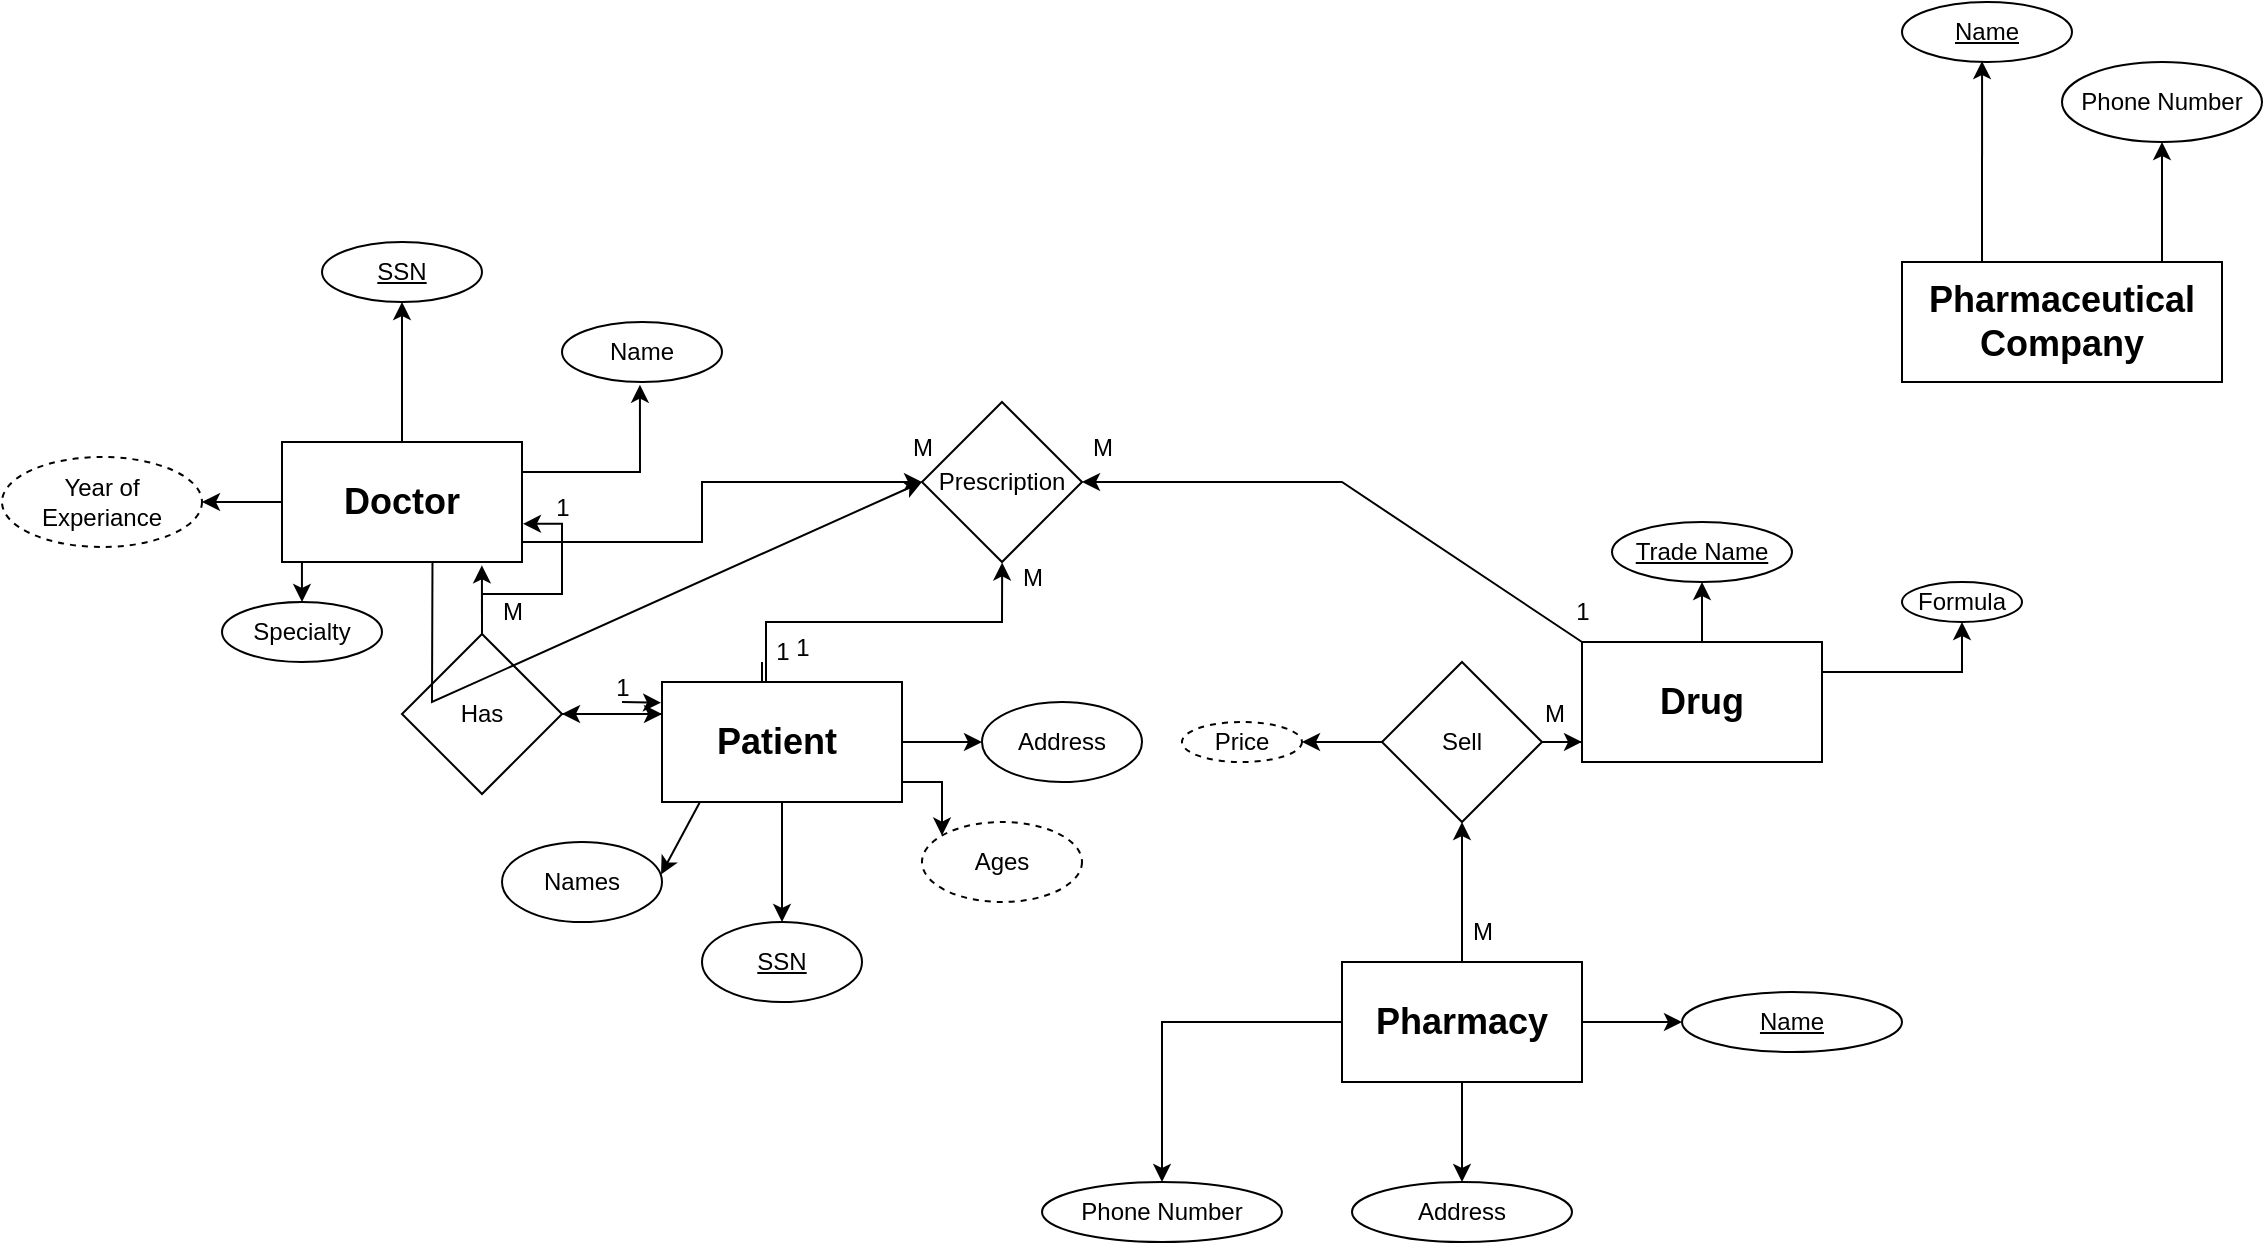 <mxfile version="24.8.6">
  <diagram name="Page-1" id="-Sb2iiyz_SoWNLAZgfZH">
    <mxGraphModel dx="1750" dy="2028" grid="1" gridSize="10" guides="1" tooltips="1" connect="1" arrows="1" fold="1" page="1" pageScale="1" pageWidth="850" pageHeight="1100" math="0" shadow="0">
      <root>
        <mxCell id="0" />
        <mxCell id="1" parent="0" />
        <mxCell id="ds9kkb-RaBtkJ015G7hP-6" value="" style="edgeStyle=orthogonalEdgeStyle;rounded=0;orthogonalLoop=1;jettySize=auto;html=1;" parent="1" source="ds9kkb-RaBtkJ015G7hP-1" target="ds9kkb-RaBtkJ015G7hP-5" edge="1">
          <mxGeometry relative="1" as="geometry" />
        </mxCell>
        <mxCell id="ds9kkb-RaBtkJ015G7hP-13" value="" style="edgeStyle=orthogonalEdgeStyle;rounded=0;orthogonalLoop=1;jettySize=auto;html=1;" parent="1" source="ds9kkb-RaBtkJ015G7hP-1" target="ds9kkb-RaBtkJ015G7hP-12" edge="1">
          <mxGeometry relative="1" as="geometry" />
        </mxCell>
        <mxCell id="ds9kkb-RaBtkJ015G7hP-18" style="edgeStyle=orthogonalEdgeStyle;rounded=0;orthogonalLoop=1;jettySize=auto;html=1;" parent="1" source="ds9kkb-RaBtkJ015G7hP-1" target="ds9kkb-RaBtkJ015G7hP-14" edge="1">
          <mxGeometry relative="1" as="geometry">
            <Array as="points">
              <mxPoint x="500" y="310" />
            </Array>
          </mxGeometry>
        </mxCell>
        <mxCell id="vuLVgjXynZHdN53VXNv--9" value="" style="edgeStyle=orthogonalEdgeStyle;rounded=0;orthogonalLoop=1;jettySize=auto;html=1;" edge="1" parent="1" source="ds9kkb-RaBtkJ015G7hP-1" target="vuLVgjXynZHdN53VXNv--8">
          <mxGeometry relative="1" as="geometry">
            <Array as="points">
              <mxPoint x="410" y="250" />
              <mxPoint x="410" y="250" />
            </Array>
          </mxGeometry>
        </mxCell>
        <mxCell id="ds9kkb-RaBtkJ015G7hP-1" value="&lt;h2&gt;Patient&amp;nbsp;&lt;/h2&gt;" style="rounded=0;whiteSpace=wrap;html=1;" parent="1" vertex="1">
          <mxGeometry x="360" y="260" width="120" height="60" as="geometry" />
        </mxCell>
        <mxCell id="ds9kkb-RaBtkJ015G7hP-5" value="SSN" style="ellipse;whiteSpace=wrap;html=1;fontStyle=4" parent="1" vertex="1">
          <mxGeometry x="380" y="380" width="80" height="40" as="geometry" />
        </mxCell>
        <mxCell id="ds9kkb-RaBtkJ015G7hP-7" value="Names" style="ellipse;whiteSpace=wrap;html=1;" parent="1" vertex="1">
          <mxGeometry x="280" y="340" width="80" height="40" as="geometry" />
        </mxCell>
        <mxCell id="ds9kkb-RaBtkJ015G7hP-12" value="Address" style="ellipse;whiteSpace=wrap;html=1;" parent="1" vertex="1">
          <mxGeometry x="520" y="270" width="80" height="40" as="geometry" />
        </mxCell>
        <mxCell id="ds9kkb-RaBtkJ015G7hP-14" value="Ages" style="ellipse;whiteSpace=wrap;html=1;dashed=1;" parent="1" vertex="1">
          <mxGeometry x="490" y="330" width="80" height="40" as="geometry" />
        </mxCell>
        <mxCell id="ds9kkb-RaBtkJ015G7hP-22" value="" style="edgeStyle=orthogonalEdgeStyle;rounded=0;orthogonalLoop=1;jettySize=auto;html=1;" parent="1" source="ds9kkb-RaBtkJ015G7hP-20" target="ds9kkb-RaBtkJ015G7hP-21" edge="1">
          <mxGeometry relative="1" as="geometry" />
        </mxCell>
        <mxCell id="ds9kkb-RaBtkJ015G7hP-31" value="" style="edgeStyle=orthogonalEdgeStyle;rounded=0;orthogonalLoop=1;jettySize=auto;html=1;" parent="1" source="ds9kkb-RaBtkJ015G7hP-20" target="ds9kkb-RaBtkJ015G7hP-30" edge="1">
          <mxGeometry relative="1" as="geometry" />
        </mxCell>
        <mxCell id="ds9kkb-RaBtkJ015G7hP-20" value="&lt;h2&gt;Doctor&lt;/h2&gt;" style="rounded=0;whiteSpace=wrap;html=1;" parent="1" vertex="1">
          <mxGeometry x="170" y="140" width="120" height="60" as="geometry" />
        </mxCell>
        <mxCell id="ds9kkb-RaBtkJ015G7hP-21" value="&lt;u&gt;SSN&lt;/u&gt;" style="ellipse;whiteSpace=wrap;html=1;rounded=0;" parent="1" vertex="1">
          <mxGeometry x="190" y="40" width="80" height="30" as="geometry" />
        </mxCell>
        <mxCell id="ds9kkb-RaBtkJ015G7hP-23" value="Name" style="ellipse;whiteSpace=wrap;html=1;rounded=0;fontStyle=0" parent="1" vertex="1">
          <mxGeometry x="310" y="80" width="80" height="30" as="geometry" />
        </mxCell>
        <mxCell id="ds9kkb-RaBtkJ015G7hP-27" style="edgeStyle=orthogonalEdgeStyle;rounded=0;orthogonalLoop=1;jettySize=auto;html=1;exitX=1;exitY=0.25;exitDx=0;exitDy=0;entryX=0.487;entryY=1.045;entryDx=0;entryDy=0;entryPerimeter=0;" parent="1" source="ds9kkb-RaBtkJ015G7hP-20" target="ds9kkb-RaBtkJ015G7hP-23" edge="1">
          <mxGeometry relative="1" as="geometry" />
        </mxCell>
        <mxCell id="ds9kkb-RaBtkJ015G7hP-28" value="Specialty" style="ellipse;whiteSpace=wrap;html=1;rounded=0;fontStyle=0" parent="1" vertex="1">
          <mxGeometry x="140" y="220" width="80" height="30" as="geometry" />
        </mxCell>
        <mxCell id="ds9kkb-RaBtkJ015G7hP-30" value="Year of Experiance" style="ellipse;whiteSpace=wrap;html=1;rounded=0;fontStyle=0;dashed=1;" parent="1" vertex="1">
          <mxGeometry x="30" y="147.5" width="100" height="45" as="geometry" />
        </mxCell>
        <mxCell id="vuLVgjXynZHdN53VXNv--39" value="" style="edgeStyle=orthogonalEdgeStyle;rounded=0;orthogonalLoop=1;jettySize=auto;html=1;" edge="1" parent="1" source="ds9kkb-RaBtkJ015G7hP-32" target="ds9kkb-RaBtkJ015G7hP-36">
          <mxGeometry relative="1" as="geometry">
            <Array as="points">
              <mxPoint x="1110" y="30" />
              <mxPoint x="1110" y="30" />
            </Array>
          </mxGeometry>
        </mxCell>
        <mxCell id="ds9kkb-RaBtkJ015G7hP-32" value="&lt;h2&gt;Pharmaceutical Company&lt;/h2&gt;" style="rounded=0;whiteSpace=wrap;html=1;" parent="1" vertex="1">
          <mxGeometry x="980" y="50" width="160" height="60" as="geometry" />
        </mxCell>
        <mxCell id="ds9kkb-RaBtkJ015G7hP-34" value="&lt;u&gt;Name&lt;/u&gt;" style="ellipse;whiteSpace=wrap;html=1;" parent="1" vertex="1">
          <mxGeometry x="980" y="-80" width="85" height="30" as="geometry" />
        </mxCell>
        <mxCell id="ds9kkb-RaBtkJ015G7hP-36" value="Phone Number" style="ellipse;whiteSpace=wrap;html=1;" parent="1" vertex="1">
          <mxGeometry x="1060" y="-50" width="100" height="40" as="geometry" />
        </mxCell>
        <mxCell id="ds9kkb-RaBtkJ015G7hP-40" value="" style="edgeStyle=orthogonalEdgeStyle;rounded=0;orthogonalLoop=1;jettySize=auto;html=1;" parent="1" source="ds9kkb-RaBtkJ015G7hP-38" target="ds9kkb-RaBtkJ015G7hP-39" edge="1">
          <mxGeometry relative="1" as="geometry" />
        </mxCell>
        <mxCell id="ds9kkb-RaBtkJ015G7hP-43" style="edgeStyle=orthogonalEdgeStyle;rounded=0;orthogonalLoop=1;jettySize=auto;html=1;exitX=1;exitY=0.25;exitDx=0;exitDy=0;entryX=0.5;entryY=1;entryDx=0;entryDy=0;" parent="1" source="ds9kkb-RaBtkJ015G7hP-38" target="ds9kkb-RaBtkJ015G7hP-41" edge="1">
          <mxGeometry relative="1" as="geometry" />
        </mxCell>
        <mxCell id="ds9kkb-RaBtkJ015G7hP-38" value="&lt;h2&gt;Drug&lt;/h2&gt;" style="rounded=0;whiteSpace=wrap;html=1;" parent="1" vertex="1">
          <mxGeometry x="820" y="240" width="120" height="60" as="geometry" />
        </mxCell>
        <mxCell id="ds9kkb-RaBtkJ015G7hP-39" value="&lt;u&gt;Trade Name&lt;/u&gt;" style="ellipse;whiteSpace=wrap;html=1;" parent="1" vertex="1">
          <mxGeometry x="835" y="180" width="90" height="30" as="geometry" />
        </mxCell>
        <mxCell id="ds9kkb-RaBtkJ015G7hP-41" value="Formula" style="ellipse;whiteSpace=wrap;html=1;" parent="1" vertex="1">
          <mxGeometry x="980" y="210" width="60" height="20" as="geometry" />
        </mxCell>
        <mxCell id="vuLVgjXynZHdN53VXNv--3" value="" style="edgeStyle=orthogonalEdgeStyle;rounded=0;orthogonalLoop=1;jettySize=auto;html=1;" edge="1" parent="1" source="vuLVgjXynZHdN53VXNv--1" target="vuLVgjXynZHdN53VXNv--2">
          <mxGeometry relative="1" as="geometry" />
        </mxCell>
        <mxCell id="vuLVgjXynZHdN53VXNv--5" value="" style="edgeStyle=orthogonalEdgeStyle;rounded=0;orthogonalLoop=1;jettySize=auto;html=1;" edge="1" parent="1" source="vuLVgjXynZHdN53VXNv--1" target="vuLVgjXynZHdN53VXNv--4">
          <mxGeometry relative="1" as="geometry" />
        </mxCell>
        <mxCell id="vuLVgjXynZHdN53VXNv--7" value="" style="edgeStyle=orthogonalEdgeStyle;rounded=0;orthogonalLoop=1;jettySize=auto;html=1;" edge="1" parent="1" source="vuLVgjXynZHdN53VXNv--1" target="vuLVgjXynZHdN53VXNv--6">
          <mxGeometry relative="1" as="geometry" />
        </mxCell>
        <mxCell id="vuLVgjXynZHdN53VXNv--19" value="" style="edgeStyle=orthogonalEdgeStyle;rounded=0;orthogonalLoop=1;jettySize=auto;html=1;" edge="1" parent="1" source="vuLVgjXynZHdN53VXNv--1" target="vuLVgjXynZHdN53VXNv--18">
          <mxGeometry relative="1" as="geometry" />
        </mxCell>
        <mxCell id="vuLVgjXynZHdN53VXNv--1" value="&lt;h2&gt;Pharmacy&lt;/h2&gt;" style="rounded=0;whiteSpace=wrap;html=1;" vertex="1" parent="1">
          <mxGeometry x="700" y="400" width="120" height="60" as="geometry" />
        </mxCell>
        <mxCell id="vuLVgjXynZHdN53VXNv--2" value="&lt;u&gt;Name&lt;/u&gt;" style="ellipse;whiteSpace=wrap;html=1;rounded=0;" vertex="1" parent="1">
          <mxGeometry x="870" y="415" width="110" height="30" as="geometry" />
        </mxCell>
        <mxCell id="vuLVgjXynZHdN53VXNv--4" value="Address" style="ellipse;whiteSpace=wrap;html=1;rounded=0;" vertex="1" parent="1">
          <mxGeometry x="705" y="510" width="110" height="30" as="geometry" />
        </mxCell>
        <mxCell id="vuLVgjXynZHdN53VXNv--6" value="Phone Number" style="ellipse;whiteSpace=wrap;html=1;rounded=0;" vertex="1" parent="1">
          <mxGeometry x="550" y="510" width="120" height="30" as="geometry" />
        </mxCell>
        <mxCell id="vuLVgjXynZHdN53VXNv--40" value="" style="edgeStyle=orthogonalEdgeStyle;rounded=0;orthogonalLoop=1;jettySize=auto;html=1;" edge="1" parent="1" source="vuLVgjXynZHdN53VXNv--8" target="ds9kkb-RaBtkJ015G7hP-1">
          <mxGeometry relative="1" as="geometry">
            <Array as="points">
              <mxPoint x="340" y="276" />
              <mxPoint x="340" y="276" />
            </Array>
          </mxGeometry>
        </mxCell>
        <mxCell id="vuLVgjXynZHdN53VXNv--8" value="Has" style="rhombus;whiteSpace=wrap;html=1;rounded=0;" vertex="1" parent="1">
          <mxGeometry x="230" y="236" width="80" height="80" as="geometry" />
        </mxCell>
        <mxCell id="vuLVgjXynZHdN53VXNv--17" value="M" style="text;html=1;align=center;verticalAlign=middle;resizable=0;points=[];autosize=1;strokeColor=none;fillColor=none;" vertex="1" parent="1">
          <mxGeometry x="270" y="210" width="30" height="30" as="geometry" />
        </mxCell>
        <mxCell id="vuLVgjXynZHdN53VXNv--15" style="edgeStyle=orthogonalEdgeStyle;rounded=0;orthogonalLoop=1;jettySize=auto;html=1;entryX=1.004;entryY=0.682;entryDx=0;entryDy=0;entryPerimeter=0;" edge="1" parent="1" source="vuLVgjXynZHdN53VXNv--8" target="ds9kkb-RaBtkJ015G7hP-20">
          <mxGeometry relative="1" as="geometry" />
        </mxCell>
        <mxCell id="vuLVgjXynZHdN53VXNv--25" value="" style="edgeStyle=orthogonalEdgeStyle;rounded=0;orthogonalLoop=1;jettySize=auto;html=1;" edge="1" parent="1" source="vuLVgjXynZHdN53VXNv--18" target="vuLVgjXynZHdN53VXNv--24">
          <mxGeometry relative="1" as="geometry" />
        </mxCell>
        <mxCell id="vuLVgjXynZHdN53VXNv--16" value="1" style="text;html=1;align=center;verticalAlign=middle;resizable=0;points=[];autosize=1;strokeColor=none;fillColor=none;" vertex="1" parent="1">
          <mxGeometry x="405" y="230" width="30" height="30" as="geometry" />
        </mxCell>
        <mxCell id="vuLVgjXynZHdN53VXNv--18" value="Sell" style="rhombus;whiteSpace=wrap;html=1;rounded=0;" vertex="1" parent="1">
          <mxGeometry x="720" y="250" width="80" height="80" as="geometry" />
        </mxCell>
        <mxCell id="vuLVgjXynZHdN53VXNv--21" style="edgeStyle=orthogonalEdgeStyle;rounded=0;orthogonalLoop=1;jettySize=auto;html=1;entryX=0;entryY=0.833;entryDx=0;entryDy=0;entryPerimeter=0;" edge="1" parent="1" source="vuLVgjXynZHdN53VXNv--18" target="ds9kkb-RaBtkJ015G7hP-38">
          <mxGeometry relative="1" as="geometry" />
        </mxCell>
        <mxCell id="vuLVgjXynZHdN53VXNv--22" value="M" style="text;html=1;align=center;verticalAlign=middle;resizable=0;points=[];autosize=1;strokeColor=none;fillColor=none;" vertex="1" parent="1">
          <mxGeometry x="755" y="370" width="30" height="30" as="geometry" />
        </mxCell>
        <mxCell id="vuLVgjXynZHdN53VXNv--23" value="M" style="text;html=1;align=center;verticalAlign=middle;resizable=0;points=[];autosize=1;strokeColor=none;fillColor=none;" vertex="1" parent="1">
          <mxGeometry x="791" y="261" width="30" height="30" as="geometry" />
        </mxCell>
        <mxCell id="vuLVgjXynZHdN53VXNv--24" value="Price" style="ellipse;whiteSpace=wrap;html=1;rounded=0;dashed=1;" vertex="1" parent="1">
          <mxGeometry x="620" y="280" width="60" height="20" as="geometry" />
        </mxCell>
        <mxCell id="vuLVgjXynZHdN53VXNv--26" value="" style="edgeStyle=none;orthogonalLoop=1;jettySize=auto;html=1;rounded=0;entryX=0.5;entryY=0;entryDx=0;entryDy=0;exitX=0.083;exitY=1;exitDx=0;exitDy=0;exitPerimeter=0;" edge="1" parent="1" source="ds9kkb-RaBtkJ015G7hP-20" target="ds9kkb-RaBtkJ015G7hP-28">
          <mxGeometry width="100" relative="1" as="geometry">
            <mxPoint x="130" y="210" as="sourcePoint" />
            <mxPoint x="230" y="210" as="targetPoint" />
            <Array as="points" />
          </mxGeometry>
        </mxCell>
        <mxCell id="vuLVgjXynZHdN53VXNv--28" value="" style="edgeStyle=none;orthogonalLoop=1;jettySize=auto;html=1;rounded=0;exitX=0.157;exitY=1.004;exitDx=0;exitDy=0;exitPerimeter=0;entryX=0.994;entryY=0.406;entryDx=0;entryDy=0;entryPerimeter=0;" edge="1" parent="1" source="ds9kkb-RaBtkJ015G7hP-1" target="ds9kkb-RaBtkJ015G7hP-7">
          <mxGeometry width="100" relative="1" as="geometry">
            <mxPoint x="330" y="350" as="sourcePoint" />
            <mxPoint x="430" y="350" as="targetPoint" />
            <Array as="points" />
          </mxGeometry>
        </mxCell>
        <mxCell id="vuLVgjXynZHdN53VXNv--30" value="Prescription" style="rhombus;whiteSpace=wrap;html=1;" vertex="1" parent="1">
          <mxGeometry x="490" y="120" width="80" height="80" as="geometry" />
        </mxCell>
        <mxCell id="vuLVgjXynZHdN53VXNv--36" value="" style="edgeStyle=none;orthogonalLoop=1;jettySize=auto;html=1;rounded=0;entryX=0.471;entryY=0.985;entryDx=0;entryDy=0;exitX=0.25;exitY=0;exitDx=0;exitDy=0;entryPerimeter=0;" edge="1" parent="1" source="ds9kkb-RaBtkJ015G7hP-32" target="ds9kkb-RaBtkJ015G7hP-34">
          <mxGeometry width="100" relative="1" as="geometry">
            <mxPoint x="970" y="-20" as="sourcePoint" />
            <mxPoint x="1070" y="-20" as="targetPoint" />
            <Array as="points" />
          </mxGeometry>
        </mxCell>
        <mxCell id="vuLVgjXynZHdN53VXNv--31" value="" style="edgeStyle=none;orthogonalLoop=1;jettySize=auto;html=1;rounded=0;exitX=0.627;exitY=1.004;exitDx=0;exitDy=0;exitPerimeter=0;entryX=0;entryY=0.5;entryDx=0;entryDy=0;" edge="1" parent="1" source="ds9kkb-RaBtkJ015G7hP-20" target="vuLVgjXynZHdN53VXNv--30">
          <mxGeometry width="100" relative="1" as="geometry">
            <mxPoint x="210" y="210" as="sourcePoint" />
            <mxPoint x="310" y="210" as="targetPoint" />
            <Array as="points">
              <mxPoint x="245" y="270" />
            </Array>
          </mxGeometry>
        </mxCell>
        <mxCell id="vuLVgjXynZHdN53VXNv--43" value="" style="edgeStyle=none;orthogonalLoop=1;jettySize=auto;html=1;rounded=0;exitX=0.5;exitY=0;exitDx=0;exitDy=0;entryX=0.833;entryY=1.028;entryDx=0;entryDy=0;entryPerimeter=0;" edge="1" parent="1" source="vuLVgjXynZHdN53VXNv--8" target="ds9kkb-RaBtkJ015G7hP-20">
          <mxGeometry width="100" relative="1" as="geometry">
            <mxPoint x="220" y="220" as="sourcePoint" />
            <mxPoint x="320" y="220" as="targetPoint" />
            <Array as="points" />
          </mxGeometry>
        </mxCell>
        <mxCell id="vuLVgjXynZHdN53VXNv--33" value="" style="edgeStyle=none;orthogonalLoop=1;jettySize=auto;html=1;rounded=0;entryX=-0.004;entryY=0.173;entryDx=0;entryDy=0;entryPerimeter=0;" edge="1" parent="1" target="ds9kkb-RaBtkJ015G7hP-1">
          <mxGeometry width="100" relative="1" as="geometry">
            <mxPoint x="340" y="270" as="sourcePoint" />
            <mxPoint x="400" y="270" as="targetPoint" />
            <Array as="points" />
          </mxGeometry>
        </mxCell>
        <mxCell id="vuLVgjXynZHdN53VXNv--44" value="1" style="text;html=1;align=center;verticalAlign=middle;resizable=0;points=[];autosize=1;strokeColor=none;fillColor=none;" vertex="1" parent="1">
          <mxGeometry x="325" y="248" width="30" height="30" as="geometry" />
        </mxCell>
        <mxCell id="vuLVgjXynZHdN53VXNv--50" value="" style="edgeStyle=none;orthogonalLoop=1;jettySize=auto;html=1;rounded=0;entryX=0;entryY=0.5;entryDx=0;entryDy=0;" edge="1" parent="1" target="vuLVgjXynZHdN53VXNv--30">
          <mxGeometry width="100" relative="1" as="geometry">
            <mxPoint x="290" y="190" as="sourcePoint" />
            <mxPoint x="390" y="190" as="targetPoint" />
            <Array as="points">
              <mxPoint x="380" y="190" />
              <mxPoint x="380" y="160" />
            </Array>
          </mxGeometry>
        </mxCell>
        <mxCell id="vuLVgjXynZHdN53VXNv--51" value="1" style="text;html=1;align=center;verticalAlign=middle;resizable=0;points=[];autosize=1;strokeColor=none;fillColor=none;" vertex="1" parent="1">
          <mxGeometry x="295" y="158" width="30" height="30" as="geometry" />
        </mxCell>
        <mxCell id="vuLVgjXynZHdN53VXNv--52" value="M" style="text;html=1;align=center;verticalAlign=middle;resizable=0;points=[];autosize=1;strokeColor=none;fillColor=none;" vertex="1" parent="1">
          <mxGeometry x="475" y="128" width="30" height="30" as="geometry" />
        </mxCell>
        <mxCell id="vuLVgjXynZHdN53VXNv--53" value="" style="edgeStyle=none;orthogonalLoop=1;jettySize=auto;html=1;rounded=0;exitX=0;exitY=0;exitDx=0;exitDy=0;entryX=1;entryY=0.5;entryDx=0;entryDy=0;" edge="1" parent="1" source="ds9kkb-RaBtkJ015G7hP-38" target="vuLVgjXynZHdN53VXNv--30">
          <mxGeometry width="100" relative="1" as="geometry">
            <mxPoint x="580" y="160" as="sourcePoint" />
            <mxPoint x="680" y="160" as="targetPoint" />
            <Array as="points">
              <mxPoint x="700" y="160" />
            </Array>
          </mxGeometry>
        </mxCell>
        <mxCell id="vuLVgjXynZHdN53VXNv--54" value="1" style="text;html=1;align=center;verticalAlign=middle;resizable=0;points=[];autosize=1;strokeColor=none;fillColor=none;" vertex="1" parent="1">
          <mxGeometry x="805" y="210" width="30" height="30" as="geometry" />
        </mxCell>
        <mxCell id="vuLVgjXynZHdN53VXNv--55" value="M" style="text;html=1;align=center;verticalAlign=middle;resizable=0;points=[];autosize=1;strokeColor=none;fillColor=none;" vertex="1" parent="1">
          <mxGeometry x="565" y="128" width="30" height="30" as="geometry" />
        </mxCell>
        <mxCell id="vuLVgjXynZHdN53VXNv--56" value="1" style="text;html=1;align=center;verticalAlign=middle;resizable=0;points=[];autosize=1;strokeColor=none;fillColor=none;" vertex="1" parent="1">
          <mxGeometry x="415" y="228" width="30" height="30" as="geometry" />
        </mxCell>
        <mxCell id="vuLVgjXynZHdN53VXNv--58" value="" style="edgeStyle=none;orthogonalLoop=1;jettySize=auto;html=1;rounded=0;entryX=-0.064;entryY=0.008;entryDx=0;entryDy=0;entryPerimeter=0;" edge="1" parent="1">
          <mxGeometry width="100" relative="1" as="geometry">
            <mxPoint x="412" y="260" as="sourcePoint" />
            <mxPoint x="530.08" y="200.24" as="targetPoint" />
            <Array as="points">
              <mxPoint x="412" y="230" />
              <mxPoint x="530" y="230" />
            </Array>
          </mxGeometry>
        </mxCell>
        <mxCell id="vuLVgjXynZHdN53VXNv--61" value="M" style="text;html=1;align=center;verticalAlign=middle;resizable=0;points=[];autosize=1;strokeColor=none;fillColor=none;" vertex="1" parent="1">
          <mxGeometry x="530" y="192.5" width="30" height="30" as="geometry" />
        </mxCell>
      </root>
    </mxGraphModel>
  </diagram>
</mxfile>
